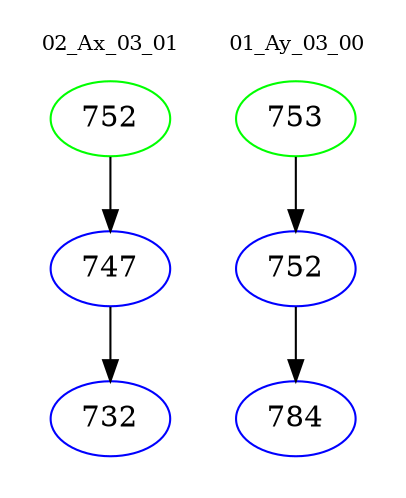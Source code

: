 digraph{
subgraph cluster_0 {
color = white
label = "02_Ax_03_01";
fontsize=10;
T0_752 [label="752", color="green"]
T0_752 -> T0_747 [color="black"]
T0_747 [label="747", color="blue"]
T0_747 -> T0_732 [color="black"]
T0_732 [label="732", color="blue"]
}
subgraph cluster_1 {
color = white
label = "01_Ay_03_00";
fontsize=10;
T1_753 [label="753", color="green"]
T1_753 -> T1_752 [color="black"]
T1_752 [label="752", color="blue"]
T1_752 -> T1_784 [color="black"]
T1_784 [label="784", color="blue"]
}
}
